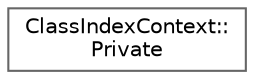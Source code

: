 digraph "Graphical Class Hierarchy"
{
 // INTERACTIVE_SVG=YES
 // LATEX_PDF_SIZE
  bgcolor="transparent";
  edge [fontname=Helvetica,fontsize=10,labelfontname=Helvetica,labelfontsize=10];
  node [fontname=Helvetica,fontsize=10,shape=box,height=0.2,width=0.4];
  rankdir="LR";
  Node0 [id="Node000000",label="ClassIndexContext::\lPrivate",height=0.2,width=0.4,color="grey40", fillcolor="white", style="filled",URL="$d4/dd6/class_class_index_context_1_1_private.html",tooltip=" "];
}
